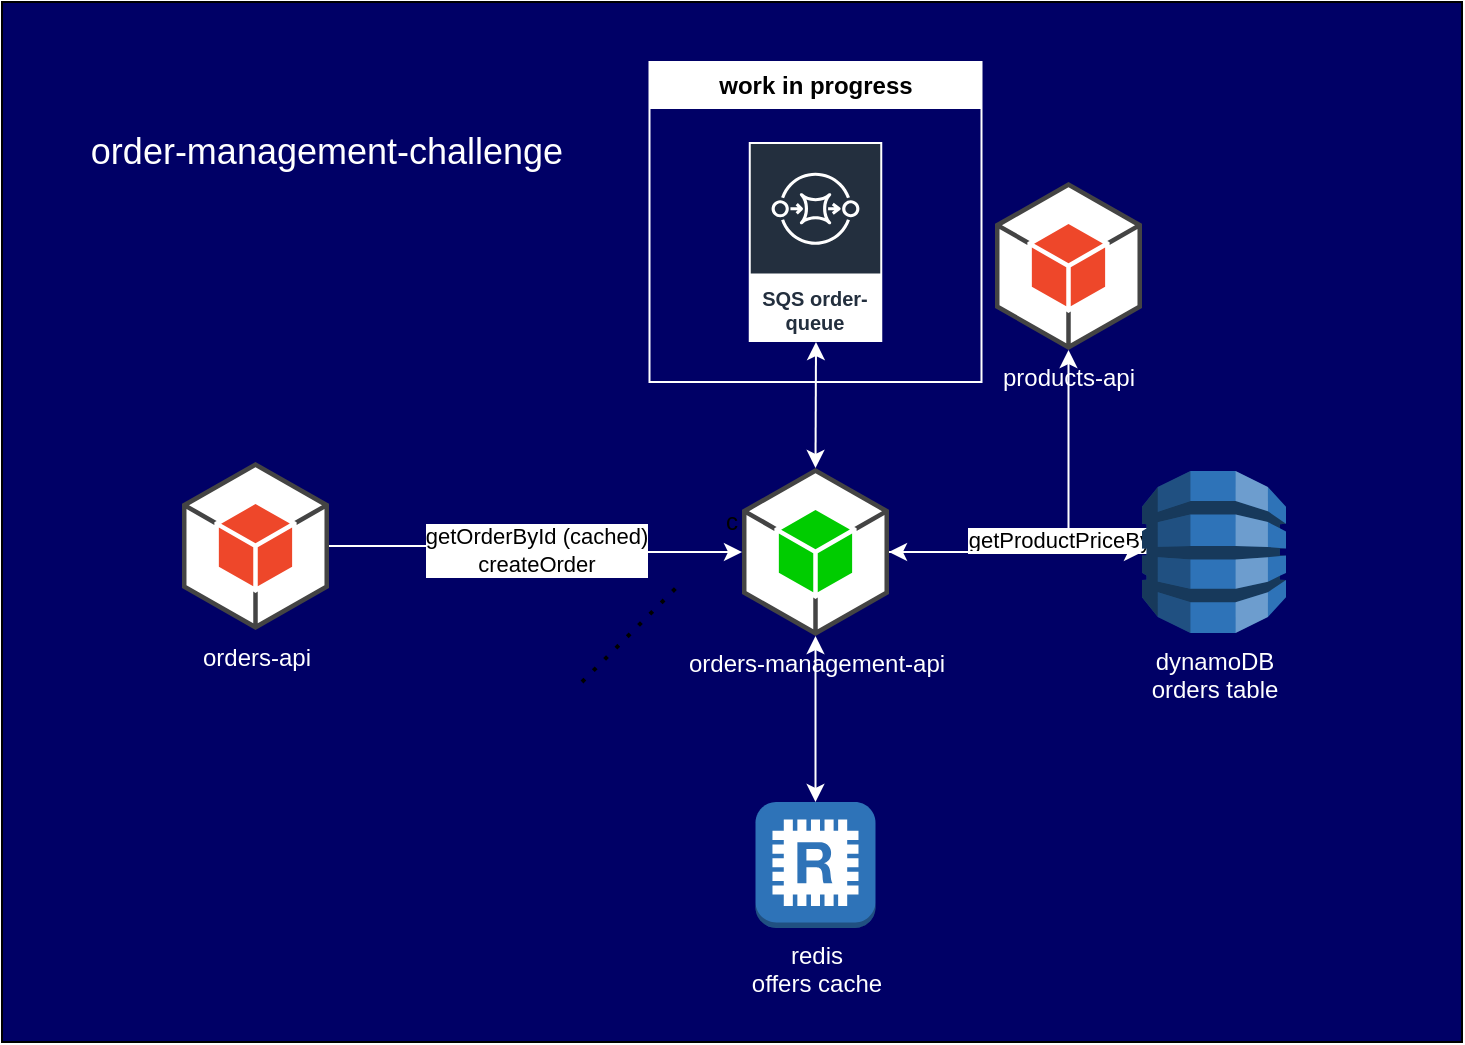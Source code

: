 <mxfile version="24.8.6">
  <diagram name="Página-1" id="thfVGNfcetq1ANdHKdvp">
    <mxGraphModel dx="1368" dy="762" grid="1" gridSize="10" guides="1" tooltips="1" connect="1" arrows="1" fold="1" page="1" pageScale="1" pageWidth="827" pageHeight="1169" math="0" shadow="0">
      <root>
        <mxCell id="0" />
        <mxCell id="1" parent="0" />
        <mxCell id="IKrRBmfiy75GYIZu_ny7-1" value="c" style="rounded=0;whiteSpace=wrap;html=1;fillColor=#000066;" parent="1" vertex="1">
          <mxGeometry x="100" y="80" width="730" height="520" as="geometry" />
        </mxCell>
        <mxCell id="IKrRBmfiy75GYIZu_ny7-18" value="getProductPriceById" style="edgeStyle=orthogonalEdgeStyle;rounded=0;orthogonalLoop=1;jettySize=auto;html=1;fillColor=#FFFFFF;strokeColor=#FFFFFF;" parent="1" source="IKrRBmfiy75GYIZu_ny7-2" target="IKrRBmfiy75GYIZu_ny7-14" edge="1">
          <mxGeometry relative="1" as="geometry" />
        </mxCell>
        <mxCell id="IKrRBmfiy75GYIZu_ny7-2" value="&lt;font color=&quot;#ffffff&quot;&gt;orders-management-api&lt;/font&gt;" style="outlineConnect=0;dashed=0;verticalLabelPosition=bottom;verticalAlign=top;align=center;html=1;shape=mxgraph.aws3.android;fillColor=#00CC00;gradientColor=none;strokeColor=#FFFFFF;" parent="1" vertex="1">
          <mxGeometry x="470" y="313" width="73.5" height="84" as="geometry" />
        </mxCell>
        <mxCell id="IKrRBmfiy75GYIZu_ny7-3" value="&lt;font color=&quot;#ffffff&quot;&gt;dynamoDB&lt;br&gt;orders table&lt;/font&gt;" style="outlineConnect=0;dashed=0;verticalLabelPosition=bottom;verticalAlign=top;align=center;html=1;shape=mxgraph.aws3.dynamo_db;fillColor=#2E73B8;gradientColor=none;" parent="1" vertex="1">
          <mxGeometry x="670" y="314.5" width="72" height="81" as="geometry" />
        </mxCell>
        <mxCell id="IKrRBmfiy75GYIZu_ny7-5" value="&lt;font color=&quot;#ffffff&quot;&gt;redis&lt;/font&gt;&lt;div&gt;&lt;font color=&quot;#ffffff&quot;&gt;offers cache&lt;/font&gt;&lt;/div&gt;" style="outlineConnect=0;dashed=0;verticalLabelPosition=bottom;verticalAlign=top;align=center;html=1;shape=mxgraph.aws3.redis;fillColor=#2E73B8;gradientColor=none;" parent="1" vertex="1">
          <mxGeometry x="476.75" y="480" width="60" height="63" as="geometry" />
        </mxCell>
        <mxCell id="IKrRBmfiy75GYIZu_ny7-14" value="&lt;font color=&quot;#ffffff&quot;&gt;products-api&lt;/font&gt;" style="outlineConnect=0;dashed=0;verticalLabelPosition=bottom;verticalAlign=top;align=center;html=1;shape=mxgraph.aws3.android;fillColor=#EE472A;gradientColor=none;" parent="1" vertex="1">
          <mxGeometry x="596.5" y="170" width="73.5" height="84" as="geometry" />
        </mxCell>
        <mxCell id="IKrRBmfiy75GYIZu_ny7-16" value="getOrderById (cached)&lt;div&gt;createOrder&lt;/div&gt;" style="edgeStyle=orthogonalEdgeStyle;rounded=0;orthogonalLoop=1;jettySize=auto;html=1;fillColor=#FFFFFF;strokeColor=#FFFFFF;" parent="1" source="IKrRBmfiy75GYIZu_ny7-15" target="IKrRBmfiy75GYIZu_ny7-2" edge="1">
          <mxGeometry relative="1" as="geometry" />
        </mxCell>
        <mxCell id="IKrRBmfiy75GYIZu_ny7-15" value="&lt;font color=&quot;#ffffff&quot;&gt;orders-api&lt;/font&gt;" style="outlineConnect=0;dashed=0;verticalLabelPosition=bottom;verticalAlign=top;align=center;html=1;shape=mxgraph.aws3.android;fillColor=#EE472A;gradientColor=none;" parent="1" vertex="1">
          <mxGeometry x="190" y="310" width="73.5" height="84" as="geometry" />
        </mxCell>
        <mxCell id="IKrRBmfiy75GYIZu_ny7-20" value="&lt;font color=&quot;#ffffff&quot; style=&quot;font-size: 18px;&quot;&gt;order-management-challenge&lt;/font&gt;" style="text;html=1;align=center;verticalAlign=middle;whiteSpace=wrap;rounded=0;" parent="1" vertex="1">
          <mxGeometry x="133.5" y="140" width="256.5" height="30" as="geometry" />
        </mxCell>
        <mxCell id="IKrRBmfiy75GYIZu_ny7-21" value="" style="endArrow=classic;startArrow=classic;html=1;rounded=0;strokeColor=#FFFFFF;entryX=0.5;entryY=1;entryDx=0;entryDy=0;entryPerimeter=0;" parent="1" source="IKrRBmfiy75GYIZu_ny7-5" target="IKrRBmfiy75GYIZu_ny7-2" edge="1">
          <mxGeometry width="50" height="50" relative="1" as="geometry">
            <mxPoint x="390" y="430" as="sourcePoint" />
            <mxPoint x="440" y="380" as="targetPoint" />
          </mxGeometry>
        </mxCell>
        <mxCell id="IKrRBmfiy75GYIZu_ny7-23" value="" style="endArrow=classic;startArrow=classic;html=1;rounded=0;strokeColor=#FFFFFF;exitX=1;exitY=0.5;exitDx=0;exitDy=0;exitPerimeter=0;" parent="1" source="IKrRBmfiy75GYIZu_ny7-2" target="IKrRBmfiy75GYIZu_ny7-3" edge="1">
          <mxGeometry width="50" height="50" relative="1" as="geometry">
            <mxPoint x="517" y="490" as="sourcePoint" />
            <mxPoint x="517" y="407" as="targetPoint" />
          </mxGeometry>
        </mxCell>
        <mxCell id="vVTO_JQWFNcjalFZ8kXh-1" value="SQS order-queue" style="sketch=0;outlineConnect=0;fontColor=#232F3E;gradientColor=none;strokeColor=#ffffff;fillColor=#232F3E;dashed=0;verticalLabelPosition=middle;verticalAlign=bottom;align=center;html=1;whiteSpace=wrap;fontSize=10;fontStyle=1;spacing=3;shape=mxgraph.aws4.productIcon;prIcon=mxgraph.aws4.sqs;" vertex="1" parent="1">
          <mxGeometry x="473.38" y="150" width="66.75" height="100" as="geometry" />
        </mxCell>
        <mxCell id="vVTO_JQWFNcjalFZ8kXh-4" value="" style="endArrow=classic;startArrow=classic;html=1;rounded=0;strokeColor=#FFFFFF;exitX=0.5;exitY=0;exitDx=0;exitDy=0;exitPerimeter=0;" edge="1" parent="1" source="IKrRBmfiy75GYIZu_ny7-2">
          <mxGeometry width="50" height="50" relative="1" as="geometry">
            <mxPoint x="390" y="420" as="sourcePoint" />
            <mxPoint x="507" y="250" as="targetPoint" />
          </mxGeometry>
        </mxCell>
        <mxCell id="vVTO_JQWFNcjalFZ8kXh-7" value="" style="endArrow=none;dashed=1;html=1;dashPattern=1 3;strokeWidth=2;rounded=0;" edge="1" parent="1">
          <mxGeometry width="50" height="50" relative="1" as="geometry">
            <mxPoint x="390" y="420" as="sourcePoint" />
            <mxPoint x="440" y="370" as="targetPoint" />
          </mxGeometry>
        </mxCell>
        <mxCell id="vVTO_JQWFNcjalFZ8kXh-8" value="work in progress" style="swimlane;whiteSpace=wrap;html=1;strokeColor=#FFFFFF;" vertex="1" parent="1">
          <mxGeometry x="423.75" y="110" width="166" height="160" as="geometry">
            <mxRectangle x="423.75" y="110" width="140" height="30" as="alternateBounds" />
          </mxGeometry>
        </mxCell>
      </root>
    </mxGraphModel>
  </diagram>
</mxfile>
